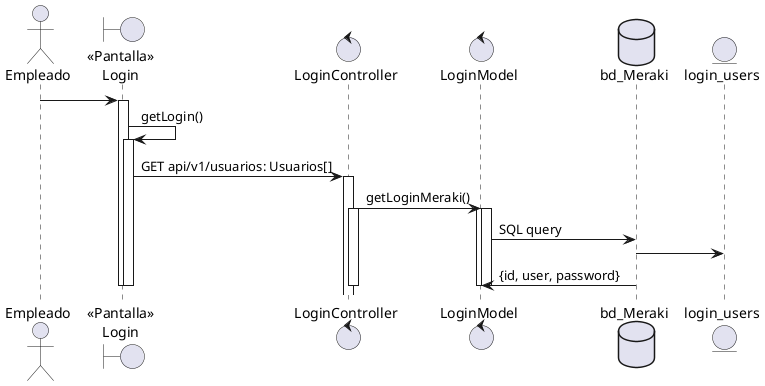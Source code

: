 @startuml
actor "Empleado" as actorEmpleado
boundary "<<Pantalla>>\nLogin" as boundryPantallaLogin

actorEmpleado -> boundryPantallaLogin
activate boundryPantallaLogin
    boundryPantallaLogin -> boundryPantallaLogin: getLogin()
    activate boundryPantallaLogin
        control "LoginController" as LoginController
            control "LoginModel" as LoginModel
            boundryPantallaLogin -> LoginController: GET api/v1/usuarios: Usuarios[]
            activate LoginController
                LoginController -> LoginModel: getLoginMeraki()
                activate LoginController
                    database "bd_Meraki" as bd_Meraki
                    entity login_users
                    activate LoginModel
                        activate LoginModel
                            LoginModel -> bd_Meraki: SQL query
                            bd_Meraki -> login_users
                            bd_Meraki -> LoginModel: {id, user, password}
                        deactivate

                    deactivate
                deactivate
        deactivate
    deactivate
deactivate
@enduml
